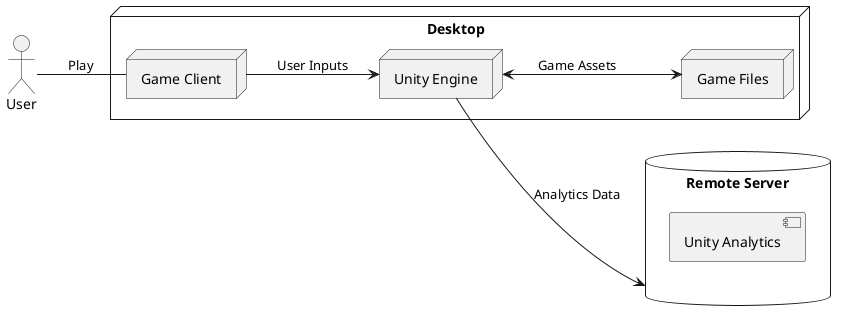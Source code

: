 @startuml
left to right direction

actor User
node "Desktop" {
    node "Game Client" as GameClient
    node "Unity Engine" as UnityEngine
    node "Game Files" as GameFiles
}
database "Remote Server" as RemoteServer {
    [Unity Analytics]
}

User -- GameClient : Play
GameClient --> UnityEngine : User Inputs
UnityEngine <--> GameFiles : Game Assets
UnityEngine --> RemoteServer : Analytics Data
@enduml